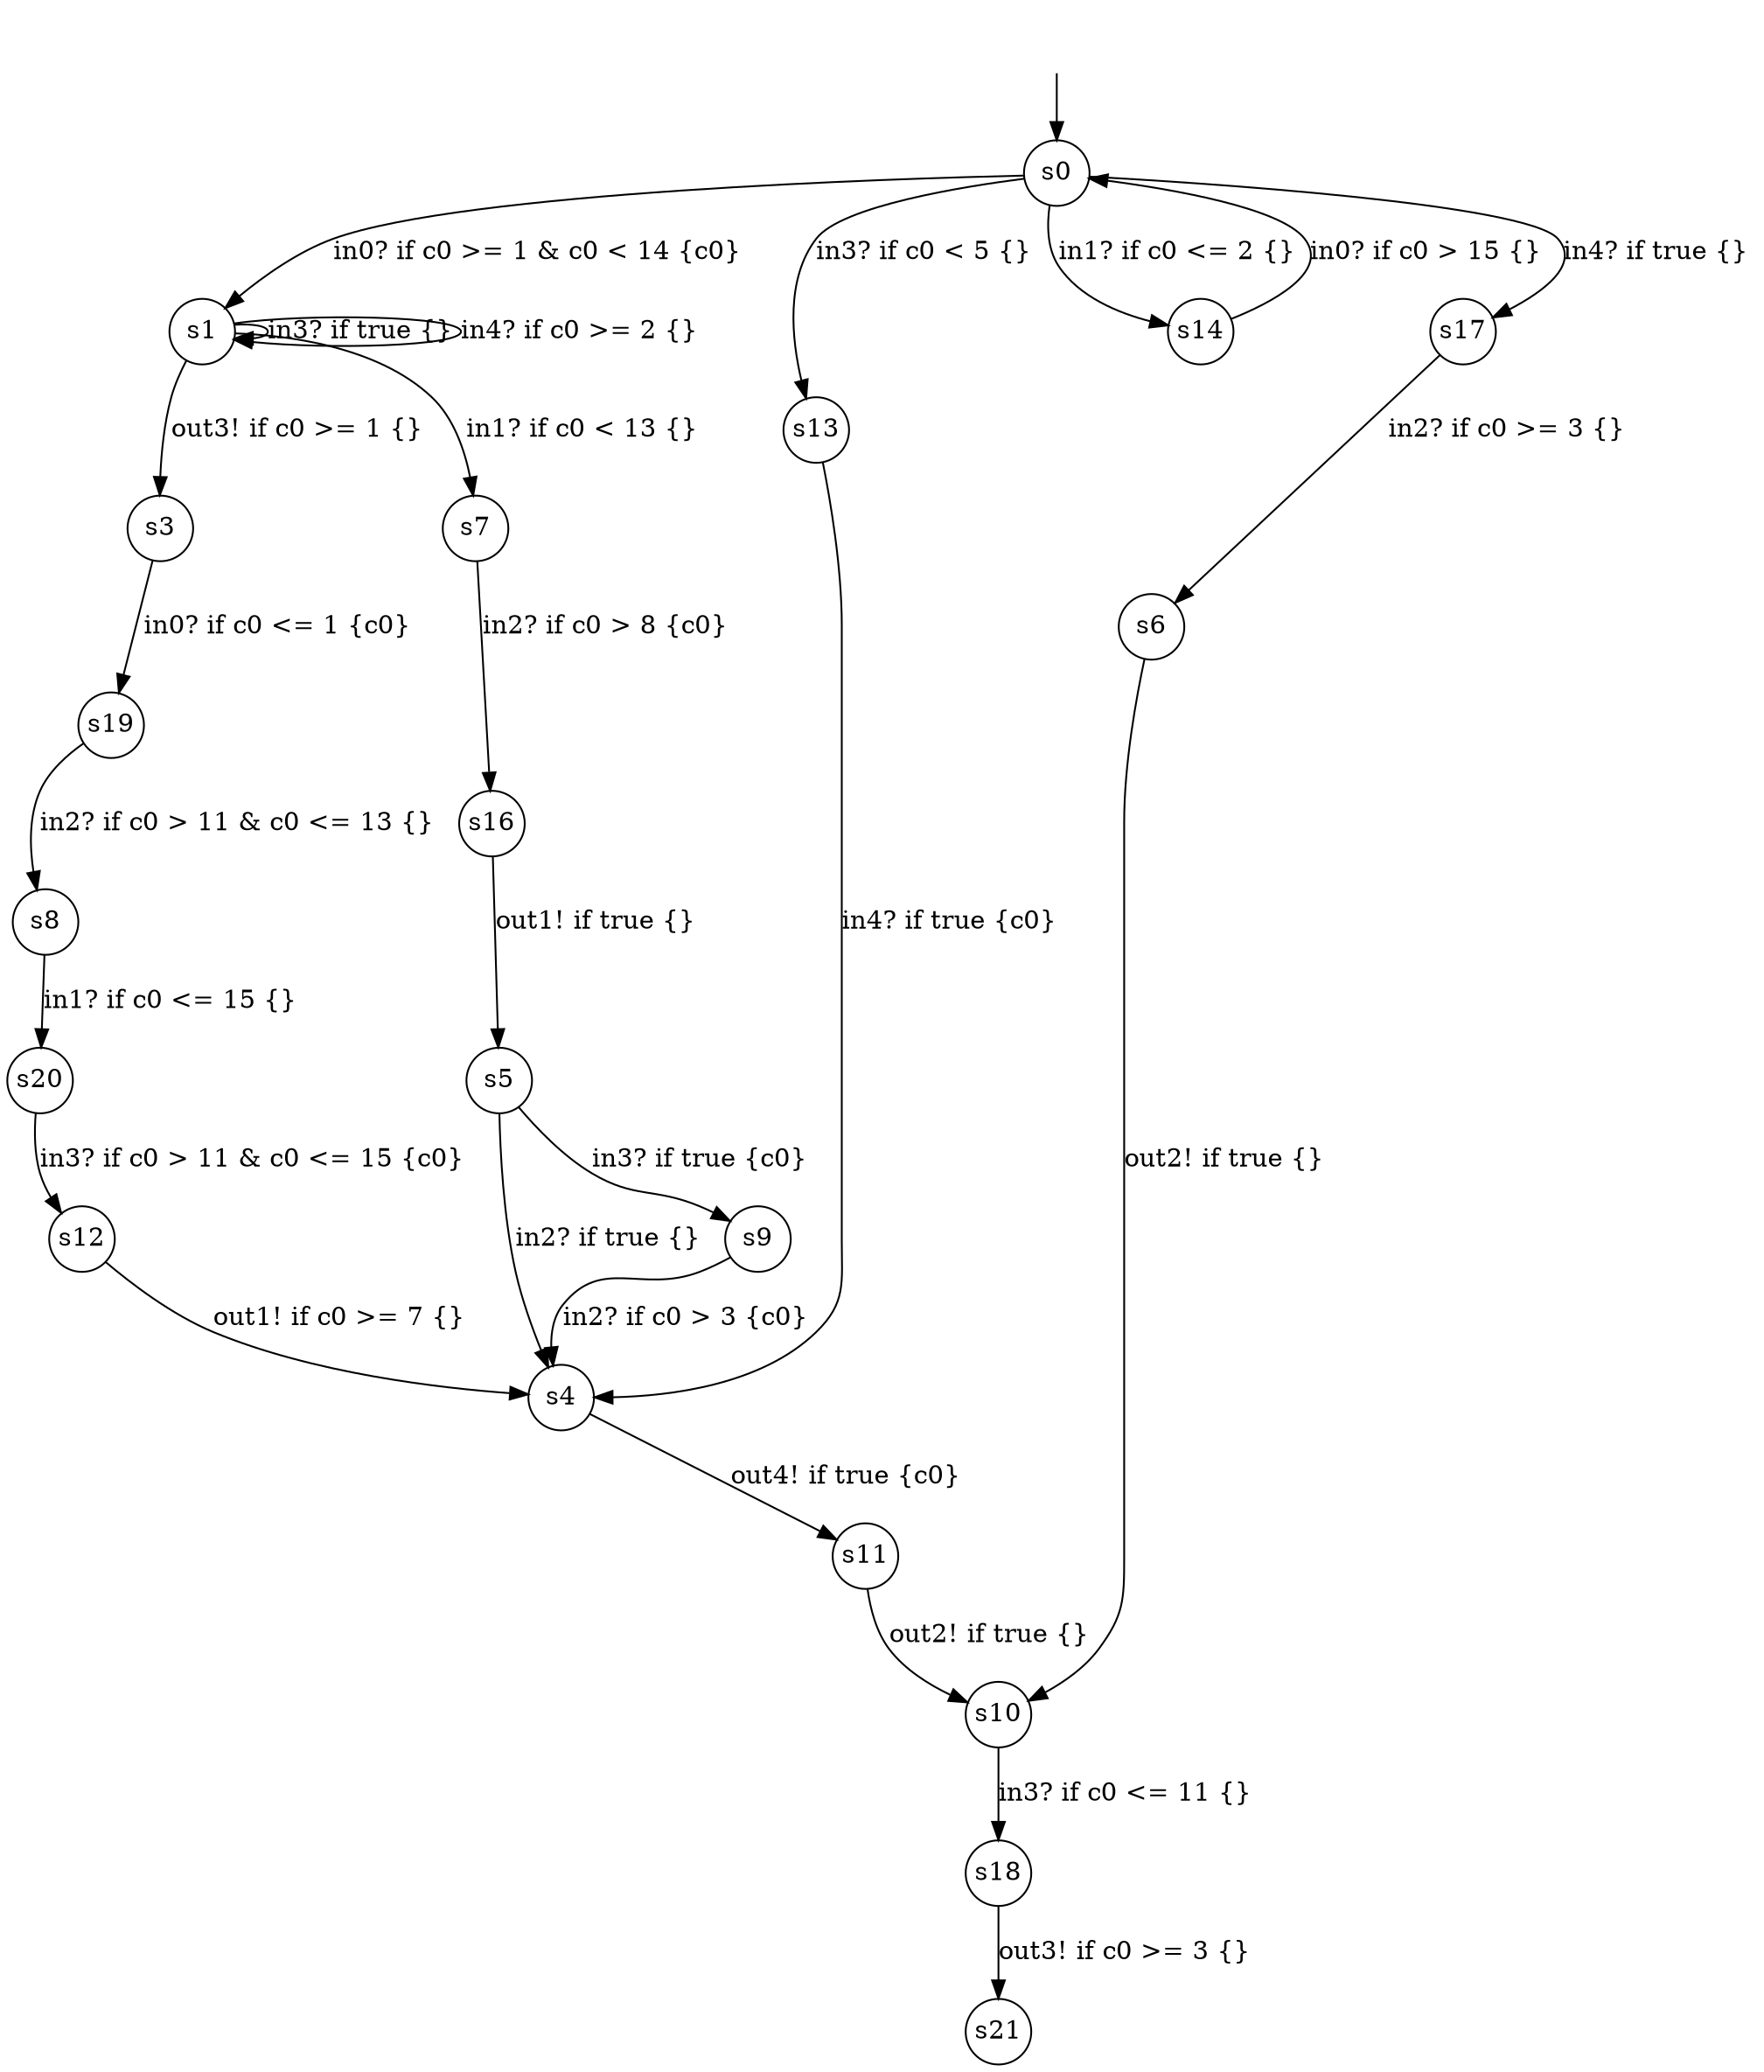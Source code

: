 digraph g {
__start0 [label="" shape="none"];
s0 [shape="circle" margin=0 label="s0"];
s1 [shape="circle" margin=0 label="s1"];
s3 [shape="circle" margin=0 label="s3"];
s4 [shape="circle" margin=0 label="s4"];
s5 [shape="circle" margin=0 label="s5"];
s6 [shape="circle" margin=0 label="s6"];
s7 [shape="circle" margin=0 label="s7"];
s8 [shape="circle" margin=0 label="s8"];
s9 [shape="circle" margin=0 label="s9"];
s10 [shape="circle" margin=0 label="s10"];
s11 [shape="circle" margin=0 label="s11"];
s12 [shape="circle" margin=0 label="s12"];
s13 [shape="circle" margin=0 label="s13"];
s14 [shape="circle" margin=0 label="s14"];
s16 [shape="circle" margin=0 label="s16"];
s17 [shape="circle" margin=0 label="s17"];
s18 [shape="circle" margin=0 label="s18"];
s19 [shape="circle" margin=0 label="s19"];
s20 [shape="circle" margin=0 label="s20"];
s21 [shape="circle" margin=0 label="s21"];
s0 -> s1 [label="in0? if c0 >= 1 & c0 < 14 {c0} "];
s0 -> s13 [label="in3? if c0 < 5 {} "];
s0 -> s14 [label="in1? if c0 <= 2 {} "];
s0 -> s17 [label="in4? if true {} "];
s1 -> s1 [label="in3? if true {} "];
s1 -> s1 [label="in4? if c0 >= 2 {} "];
s1 -> s7 [label="in1? if c0 < 13 {} "];
s1 -> s3 [label="out3! if c0 >= 1 {} "];
s3 -> s19 [label="in0? if c0 <= 1 {c0} "];
s4 -> s11 [label="out4! if true {c0} "];
s5 -> s4 [label="in2? if true {} "];
s5 -> s9 [label="in3? if true {c0} "];
s6 -> s10 [label="out2! if true {} "];
s7 -> s16 [label="in2? if c0 > 8 {c0} "];
s8 -> s20 [label="in1? if c0 <= 15 {} "];
s9 -> s4 [label="in2? if c0 > 3 {c0} "];
s10 -> s18 [label="in3? if c0 <= 11 {} "];
s11 -> s10 [label="out2! if true {} "];
s12 -> s4 [label="out1! if c0 >= 7 {} "];
s13 -> s4 [label="in4? if true {c0} "];
s14 -> s0 [label="in0? if c0 > 15 {} "];
s16 -> s5 [label="out1! if true {} "];
s17 -> s6 [label="in2? if c0 >= 3 {} "];
s18 -> s21 [label="out3! if c0 >= 3 {} "];
s19 -> s8 [label="in2? if c0 > 11 & c0 <= 13 {} "];
s20 -> s12 [label="in3? if c0 > 11 & c0 <= 15 {c0} "];
__start0 -> s0;
}
